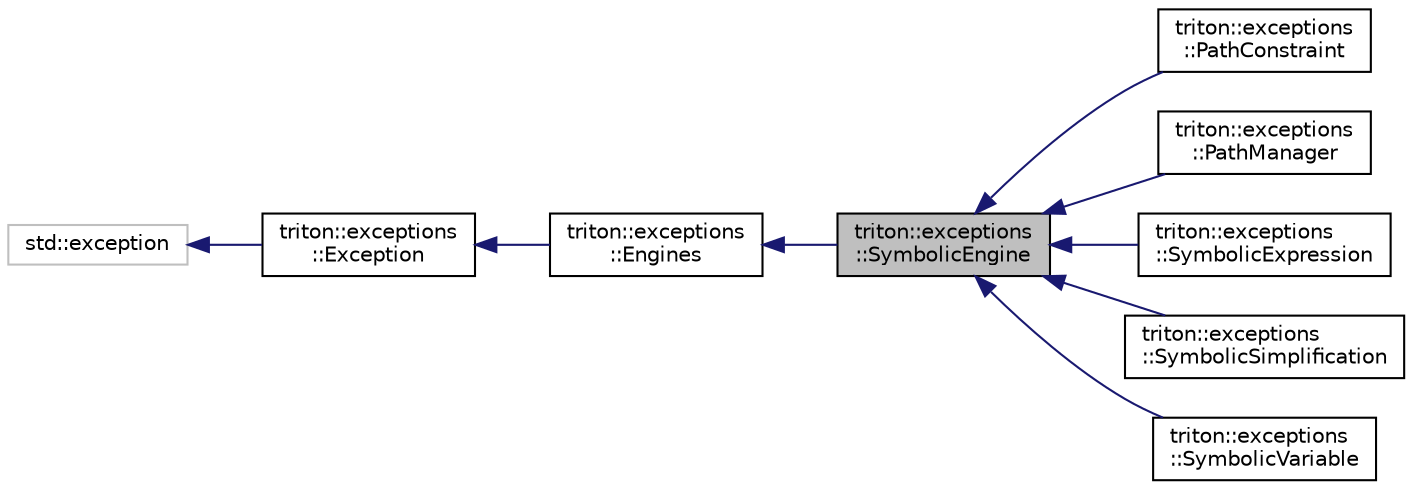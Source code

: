 digraph "triton::exceptions::SymbolicEngine"
{
  edge [fontname="Helvetica",fontsize="10",labelfontname="Helvetica",labelfontsize="10"];
  node [fontname="Helvetica",fontsize="10",shape=record];
  rankdir="LR";
  Node0 [label="triton::exceptions\l::SymbolicEngine",height=0.2,width=0.4,color="black", fillcolor="grey75", style="filled", fontcolor="black"];
  Node1 -> Node0 [dir="back",color="midnightblue",fontsize="10",style="solid",fontname="Helvetica"];
  Node1 [label="triton::exceptions\l::Engines",height=0.2,width=0.4,color="black", fillcolor="white", style="filled",URL="$classtriton_1_1exceptions_1_1Engines.html",tooltip="The exception class used by all engines. "];
  Node2 -> Node1 [dir="back",color="midnightblue",fontsize="10",style="solid",fontname="Helvetica"];
  Node2 [label="triton::exceptions\l::Exception",height=0.2,width=0.4,color="black", fillcolor="white", style="filled",URL="$classtriton_1_1exceptions_1_1Exception.html",tooltip="The root class of all exceptions. "];
  Node3 -> Node2 [dir="back",color="midnightblue",fontsize="10",style="solid",fontname="Helvetica"];
  Node3 [label="std::exception",height=0.2,width=0.4,color="grey75", fillcolor="white", style="filled"];
  Node0 -> Node4 [dir="back",color="midnightblue",fontsize="10",style="solid",fontname="Helvetica"];
  Node4 [label="triton::exceptions\l::PathConstraint",height=0.2,width=0.4,color="black", fillcolor="white", style="filled",URL="$classtriton_1_1exceptions_1_1PathConstraint.html",tooltip="The exception class used by path constraints. "];
  Node0 -> Node5 [dir="back",color="midnightblue",fontsize="10",style="solid",fontname="Helvetica"];
  Node5 [label="triton::exceptions\l::PathManager",height=0.2,width=0.4,color="black", fillcolor="white", style="filled",URL="$classtriton_1_1exceptions_1_1PathManager.html",tooltip="The exception class used by the path manager. "];
  Node0 -> Node6 [dir="back",color="midnightblue",fontsize="10",style="solid",fontname="Helvetica"];
  Node6 [label="triton::exceptions\l::SymbolicExpression",height=0.2,width=0.4,color="black", fillcolor="white", style="filled",URL="$classtriton_1_1exceptions_1_1SymbolicExpression.html",tooltip="The exception class used by symbolic expressions. "];
  Node0 -> Node7 [dir="back",color="midnightblue",fontsize="10",style="solid",fontname="Helvetica"];
  Node7 [label="triton::exceptions\l::SymbolicSimplification",height=0.2,width=0.4,color="black", fillcolor="white", style="filled",URL="$classtriton_1_1exceptions_1_1SymbolicSimplification.html",tooltip="The exception class used by symbolic simplifications. "];
  Node0 -> Node8 [dir="back",color="midnightblue",fontsize="10",style="solid",fontname="Helvetica"];
  Node8 [label="triton::exceptions\l::SymbolicVariable",height=0.2,width=0.4,color="black", fillcolor="white", style="filled",URL="$classtriton_1_1exceptions_1_1SymbolicVariable.html",tooltip="The exception class used by symbolic variables. "];
}
